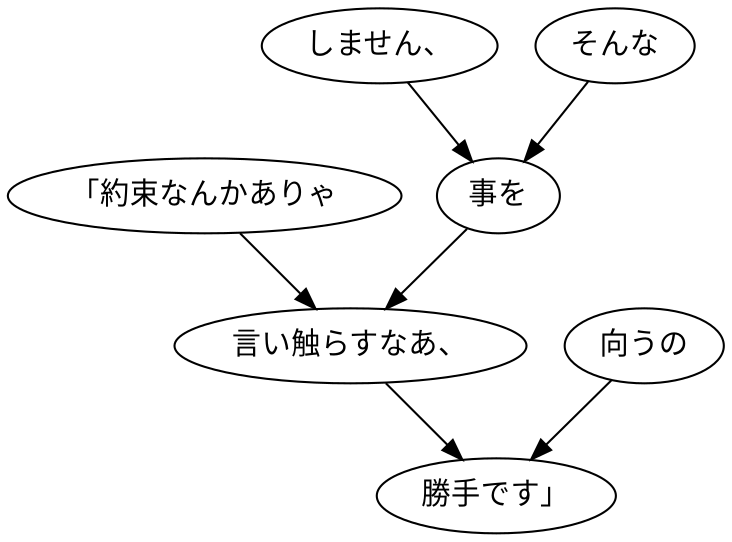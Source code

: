 digraph graph8402 {
	node0 [label="「約束なんかありゃ"];
	node1 [label="しません、"];
	node2 [label="そんな"];
	node3 [label="事を"];
	node4 [label="言い触らすなあ、"];
	node5 [label="向うの"];
	node6 [label="勝手です」"];
	node0 -> node4;
	node1 -> node3;
	node2 -> node3;
	node3 -> node4;
	node4 -> node6;
	node5 -> node6;
}
